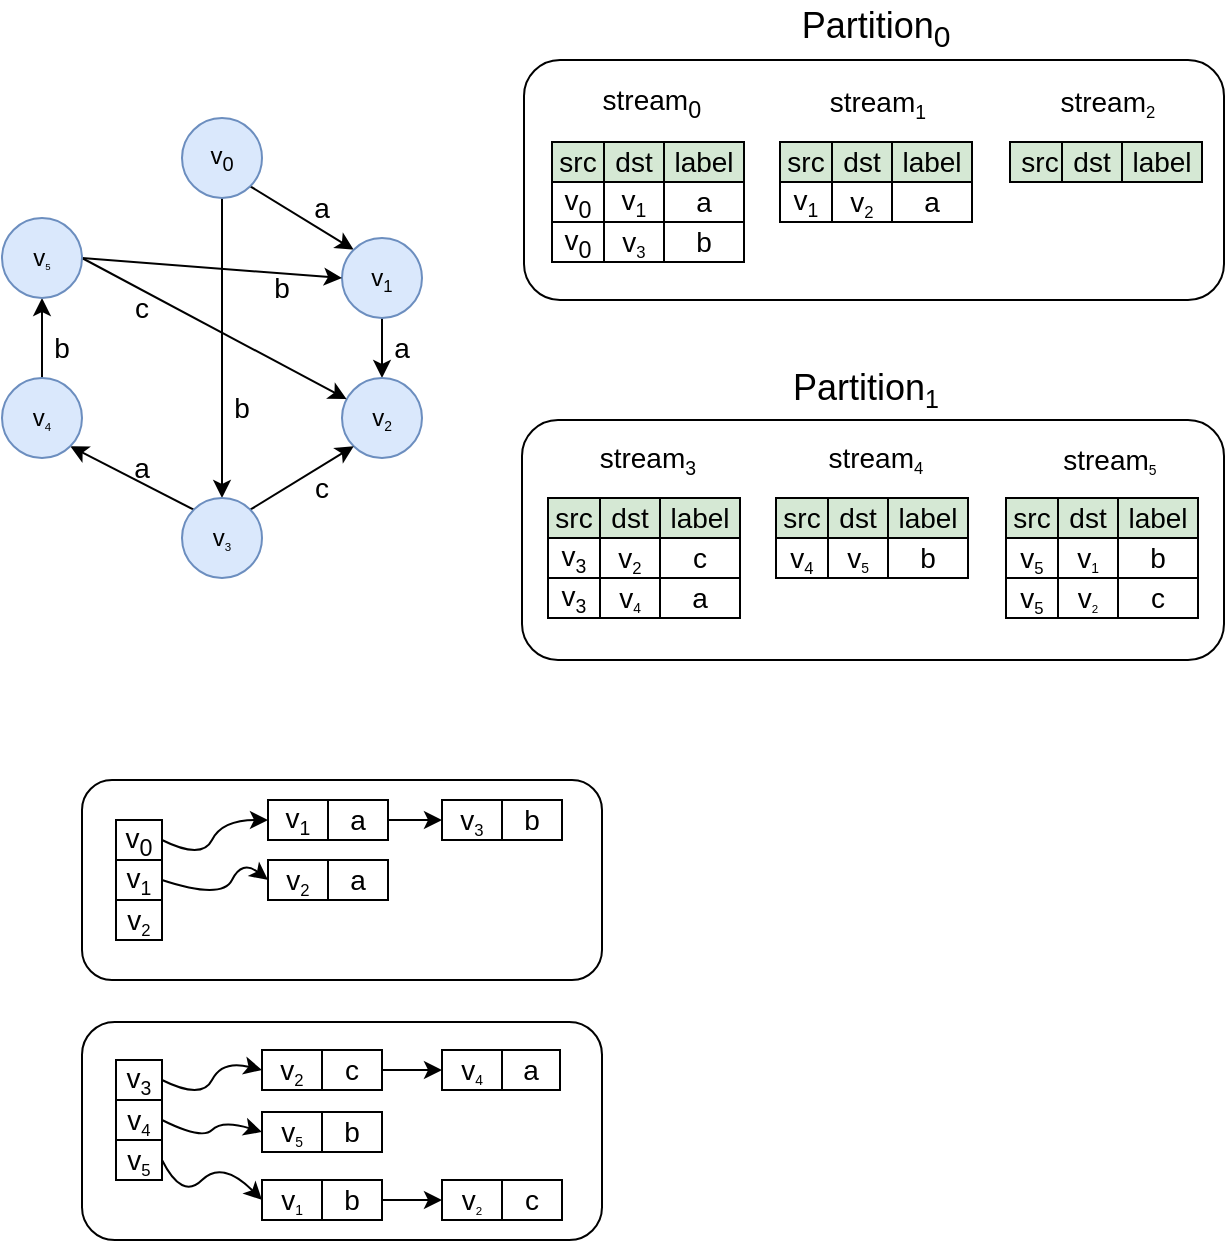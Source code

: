 <mxfile version="18.1.3" type="github">
  <diagram id="HJzAfzv13D2bc7kzG2u6" name="Page-1">
    <mxGraphModel dx="1865" dy="585" grid="1" gridSize="10" guides="1" tooltips="1" connect="1" arrows="1" fold="1" page="1" pageScale="1" pageWidth="827" pageHeight="1169" math="0" shadow="0">
      <root>
        <mxCell id="0" />
        <mxCell id="1" parent="0" />
        <mxCell id="3z_xUzvi2a_4fJgc66t--7" style="rounded=0;orthogonalLoop=1;jettySize=auto;html=1;exitX=1;exitY=1;exitDx=0;exitDy=0;entryX=0;entryY=0;entryDx=0;entryDy=0;" parent="1" source="3z_xUzvi2a_4fJgc66t--1" target="3z_xUzvi2a_4fJgc66t--2" edge="1">
          <mxGeometry relative="1" as="geometry" />
        </mxCell>
        <mxCell id="3z_xUzvi2a_4fJgc66t--13" style="edgeStyle=none;rounded=0;orthogonalLoop=1;jettySize=auto;html=1;exitX=0.5;exitY=1;exitDx=0;exitDy=0;entryX=0.5;entryY=0;entryDx=0;entryDy=0;" parent="1" source="3z_xUzvi2a_4fJgc66t--1" target="3z_xUzvi2a_4fJgc66t--4" edge="1">
          <mxGeometry relative="1" as="geometry" />
        </mxCell>
        <mxCell id="3z_xUzvi2a_4fJgc66t--1" value="v&lt;sub&gt;0&lt;/sub&gt;" style="ellipse;whiteSpace=wrap;html=1;fillColor=#dae8fc;strokeColor=#6c8ebf;" parent="1" vertex="1">
          <mxGeometry x="-650" y="119" width="40" height="40" as="geometry" />
        </mxCell>
        <mxCell id="3z_xUzvi2a_4fJgc66t--8" style="edgeStyle=none;rounded=0;orthogonalLoop=1;jettySize=auto;html=1;exitX=0.5;exitY=1;exitDx=0;exitDy=0;entryX=0.5;entryY=0;entryDx=0;entryDy=0;" parent="1" source="3z_xUzvi2a_4fJgc66t--2" target="3z_xUzvi2a_4fJgc66t--3" edge="1">
          <mxGeometry relative="1" as="geometry" />
        </mxCell>
        <mxCell id="3z_xUzvi2a_4fJgc66t--2" value="v&lt;span style=&quot;font-size: 10px;&quot;&gt;&lt;sub&gt;1&lt;/sub&gt;&lt;/span&gt;" style="ellipse;whiteSpace=wrap;html=1;fillColor=#dae8fc;strokeColor=#6c8ebf;" parent="1" vertex="1">
          <mxGeometry x="-570" y="179" width="40" height="40" as="geometry" />
        </mxCell>
        <mxCell id="3z_xUzvi2a_4fJgc66t--3" value="v&lt;span style=&quot;font-size: 8.333px;&quot;&gt;&lt;sub&gt;2&lt;/sub&gt;&lt;/span&gt;" style="ellipse;whiteSpace=wrap;html=1;fillColor=#dae8fc;strokeColor=#6c8ebf;" parent="1" vertex="1">
          <mxGeometry x="-570" y="249" width="40" height="40" as="geometry" />
        </mxCell>
        <mxCell id="3z_xUzvi2a_4fJgc66t--9" style="edgeStyle=none;rounded=0;orthogonalLoop=1;jettySize=auto;html=1;exitX=1;exitY=0;exitDx=0;exitDy=0;entryX=0;entryY=1;entryDx=0;entryDy=0;" parent="1" source="3z_xUzvi2a_4fJgc66t--4" target="3z_xUzvi2a_4fJgc66t--3" edge="1">
          <mxGeometry relative="1" as="geometry" />
        </mxCell>
        <mxCell id="3z_xUzvi2a_4fJgc66t--10" style="edgeStyle=none;rounded=0;orthogonalLoop=1;jettySize=auto;html=1;exitX=0;exitY=0;exitDx=0;exitDy=0;entryX=1;entryY=1;entryDx=0;entryDy=0;" parent="1" source="3z_xUzvi2a_4fJgc66t--4" target="3z_xUzvi2a_4fJgc66t--5" edge="1">
          <mxGeometry relative="1" as="geometry" />
        </mxCell>
        <mxCell id="3z_xUzvi2a_4fJgc66t--4" value="v&lt;span style=&quot;font-size: 6.944px;&quot;&gt;&lt;sub&gt;3&lt;/sub&gt;&lt;/span&gt;" style="ellipse;whiteSpace=wrap;html=1;fillColor=#dae8fc;strokeColor=#6c8ebf;" parent="1" vertex="1">
          <mxGeometry x="-650" y="309" width="40" height="40" as="geometry" />
        </mxCell>
        <mxCell id="3z_xUzvi2a_4fJgc66t--11" style="edgeStyle=none;rounded=0;orthogonalLoop=1;jettySize=auto;html=1;exitX=0.5;exitY=0;exitDx=0;exitDy=0;entryX=0.5;entryY=1;entryDx=0;entryDy=0;" parent="1" source="3z_xUzvi2a_4fJgc66t--5" target="3z_xUzvi2a_4fJgc66t--6" edge="1">
          <mxGeometry relative="1" as="geometry" />
        </mxCell>
        <mxCell id="3z_xUzvi2a_4fJgc66t--5" value="v&lt;span style=&quot;font-size: 6.944px;&quot;&gt;&lt;sub&gt;4&lt;/sub&gt;&lt;/span&gt;" style="ellipse;whiteSpace=wrap;html=1;fillColor=#dae8fc;strokeColor=#6c8ebf;" parent="1" vertex="1">
          <mxGeometry x="-740" y="249" width="40" height="40" as="geometry" />
        </mxCell>
        <mxCell id="3z_xUzvi2a_4fJgc66t--12" style="edgeStyle=none;rounded=0;orthogonalLoop=1;jettySize=auto;html=1;exitX=1;exitY=0.5;exitDx=0;exitDy=0;" parent="1" source="3z_xUzvi2a_4fJgc66t--6" target="3z_xUzvi2a_4fJgc66t--3" edge="1">
          <mxGeometry relative="1" as="geometry" />
        </mxCell>
        <mxCell id="3z_xUzvi2a_4fJgc66t--14" style="edgeStyle=none;rounded=0;orthogonalLoop=1;jettySize=auto;html=1;exitX=1;exitY=0.5;exitDx=0;exitDy=0;entryX=0;entryY=0.5;entryDx=0;entryDy=0;" parent="1" source="3z_xUzvi2a_4fJgc66t--6" target="3z_xUzvi2a_4fJgc66t--2" edge="1">
          <mxGeometry relative="1" as="geometry" />
        </mxCell>
        <mxCell id="3z_xUzvi2a_4fJgc66t--6" value="v&lt;span style=&quot;font-size: 5.787px;&quot;&gt;&lt;sub&gt;5&lt;/sub&gt;&lt;/span&gt;" style="ellipse;whiteSpace=wrap;html=1;fillColor=#dae8fc;strokeColor=#6c8ebf;" parent="1" vertex="1">
          <mxGeometry x="-740" y="169" width="40" height="40" as="geometry" />
        </mxCell>
        <mxCell id="3z_xUzvi2a_4fJgc66t--15" value="" style="rounded=1;whiteSpace=wrap;html=1;" parent="1" vertex="1">
          <mxGeometry x="-479" y="90" width="350" height="120" as="geometry" />
        </mxCell>
        <mxCell id="3z_xUzvi2a_4fJgc66t--16" value="" style="rounded=1;whiteSpace=wrap;html=1;" parent="1" vertex="1">
          <mxGeometry x="-480" y="270" width="351" height="120" as="geometry" />
        </mxCell>
        <mxCell id="3z_xUzvi2a_4fJgc66t--17" value="&lt;font style=&quot;font-size: 18px;&quot;&gt;Partition&lt;sub&gt;0&lt;/sub&gt;&lt;/font&gt;" style="text;html=1;strokeColor=none;fillColor=none;align=center;verticalAlign=middle;whiteSpace=wrap;rounded=0;" parent="1" vertex="1">
          <mxGeometry x="-333" y="60" width="60" height="30" as="geometry" />
        </mxCell>
        <mxCell id="3z_xUzvi2a_4fJgc66t--21" value="&lt;font style=&quot;font-size: 14px;&quot;&gt;&amp;nbsp;stream&lt;sub style=&quot;&quot;&gt;0&lt;/sub&gt;&lt;/font&gt;" style="text;html=1;strokeColor=none;fillColor=none;align=center;verticalAlign=middle;whiteSpace=wrap;rounded=0;fontSize=18;" parent="1" vertex="1">
          <mxGeometry x="-447" y="100" width="60" height="20" as="geometry" />
        </mxCell>
        <mxCell id="3z_xUzvi2a_4fJgc66t--24" value="a" style="text;html=1;strokeColor=none;fillColor=none;align=center;verticalAlign=middle;whiteSpace=wrap;rounded=0;fontSize=14;" parent="1" vertex="1">
          <mxGeometry x="-610" y="149" width="60" height="30" as="geometry" />
        </mxCell>
        <mxCell id="3z_xUzvi2a_4fJgc66t--25" value="a" style="text;html=1;strokeColor=none;fillColor=none;align=center;verticalAlign=middle;whiteSpace=wrap;rounded=0;fontSize=14;" parent="1" vertex="1">
          <mxGeometry x="-570" y="219" width="60" height="30" as="geometry" />
        </mxCell>
        <mxCell id="3z_xUzvi2a_4fJgc66t--26" value="a" style="text;html=1;strokeColor=none;fillColor=none;align=center;verticalAlign=middle;whiteSpace=wrap;rounded=0;fontSize=14;" parent="1" vertex="1">
          <mxGeometry x="-700" y="279" width="60" height="30" as="geometry" />
        </mxCell>
        <mxCell id="3z_xUzvi2a_4fJgc66t--27" value="b" style="text;html=1;strokeColor=none;fillColor=none;align=center;verticalAlign=middle;whiteSpace=wrap;rounded=0;fontSize=14;" parent="1" vertex="1">
          <mxGeometry x="-650" y="249" width="60" height="30" as="geometry" />
        </mxCell>
        <mxCell id="3z_xUzvi2a_4fJgc66t--28" value="b" style="text;html=1;strokeColor=none;fillColor=none;align=center;verticalAlign=middle;whiteSpace=wrap;rounded=0;fontSize=14;" parent="1" vertex="1">
          <mxGeometry x="-740" y="219" width="60" height="30" as="geometry" />
        </mxCell>
        <mxCell id="3z_xUzvi2a_4fJgc66t--29" value="b" style="text;html=1;strokeColor=none;fillColor=none;align=center;verticalAlign=middle;whiteSpace=wrap;rounded=0;fontSize=14;" parent="1" vertex="1">
          <mxGeometry x="-630" y="189" width="60" height="30" as="geometry" />
        </mxCell>
        <mxCell id="3z_xUzvi2a_4fJgc66t--30" value="c" style="text;html=1;strokeColor=none;fillColor=none;align=center;verticalAlign=middle;whiteSpace=wrap;rounded=0;fontSize=14;" parent="1" vertex="1">
          <mxGeometry x="-610" y="289" width="60" height="30" as="geometry" />
        </mxCell>
        <mxCell id="3z_xUzvi2a_4fJgc66t--32" value="c" style="text;html=1;strokeColor=none;fillColor=none;align=center;verticalAlign=middle;whiteSpace=wrap;rounded=0;fontSize=14;" parent="1" vertex="1">
          <mxGeometry x="-700" y="199" width="60" height="30" as="geometry" />
        </mxCell>
        <mxCell id="3z_xUzvi2a_4fJgc66t--42" value="" style="group" parent="1" vertex="1" connectable="0">
          <mxGeometry x="-465" y="131" width="96" height="60" as="geometry" />
        </mxCell>
        <mxCell id="3z_xUzvi2a_4fJgc66t--22" value="v&lt;sub&gt;0&lt;/sub&gt;" style="rounded=0;whiteSpace=wrap;html=1;fontSize=14;" parent="3z_xUzvi2a_4fJgc66t--42" vertex="1">
          <mxGeometry y="20" width="26" height="20" as="geometry" />
        </mxCell>
        <mxCell id="3z_xUzvi2a_4fJgc66t--23" value="v&lt;span style=&quot;font-size: 11.667px;&quot;&gt;&lt;sub&gt;1&lt;/sub&gt;&lt;/span&gt;" style="rounded=0;whiteSpace=wrap;html=1;fontSize=14;" parent="3z_xUzvi2a_4fJgc66t--42" vertex="1">
          <mxGeometry x="26" y="20" width="30" height="20" as="geometry" />
        </mxCell>
        <mxCell id="3z_xUzvi2a_4fJgc66t--33" value="a" style="rounded=0;whiteSpace=wrap;html=1;fontSize=14;" parent="3z_xUzvi2a_4fJgc66t--42" vertex="1">
          <mxGeometry x="56" y="20" width="40" height="20" as="geometry" />
        </mxCell>
        <mxCell id="3z_xUzvi2a_4fJgc66t--34" value="v&lt;sub&gt;0&lt;/sub&gt;" style="rounded=0;whiteSpace=wrap;html=1;fontSize=14;" parent="3z_xUzvi2a_4fJgc66t--42" vertex="1">
          <mxGeometry y="40" width="26" height="20" as="geometry" />
        </mxCell>
        <mxCell id="3z_xUzvi2a_4fJgc66t--35" value="v&lt;font size=&quot;1&quot;&gt;&lt;sub&gt;3&lt;/sub&gt;&lt;/font&gt;" style="rounded=0;whiteSpace=wrap;html=1;fontSize=14;" parent="3z_xUzvi2a_4fJgc66t--42" vertex="1">
          <mxGeometry x="26" y="40" width="30" height="20" as="geometry" />
        </mxCell>
        <mxCell id="3z_xUzvi2a_4fJgc66t--36" value="b" style="rounded=0;whiteSpace=wrap;html=1;fontSize=14;" parent="3z_xUzvi2a_4fJgc66t--42" vertex="1">
          <mxGeometry x="56" y="40" width="40" height="20" as="geometry" />
        </mxCell>
        <mxCell id="3z_xUzvi2a_4fJgc66t--38" value="src" style="rounded=0;whiteSpace=wrap;html=1;fontSize=14;fillColor=#d5e8d4;strokeColor=#000000;gradientColor=none;" parent="3z_xUzvi2a_4fJgc66t--42" vertex="1">
          <mxGeometry width="26" height="20" as="geometry" />
        </mxCell>
        <mxCell id="3z_xUzvi2a_4fJgc66t--39" value="dst" style="rounded=0;whiteSpace=wrap;html=1;fontSize=14;fillColor=#d5e8d4;strokeColor=#000000;" parent="3z_xUzvi2a_4fJgc66t--42" vertex="1">
          <mxGeometry x="26" width="30" height="20" as="geometry" />
        </mxCell>
        <mxCell id="3z_xUzvi2a_4fJgc66t--40" value="label" style="rounded=0;whiteSpace=wrap;html=1;fontSize=14;fillColor=#d5e8d4;strokeColor=#000000;gradientColor=none;" parent="3z_xUzvi2a_4fJgc66t--42" vertex="1">
          <mxGeometry x="56" width="40" height="20" as="geometry" />
        </mxCell>
        <mxCell id="3z_xUzvi2a_4fJgc66t--45" value="&lt;font style=&quot;font-size: 14px;&quot;&gt;&amp;nbsp;stream&lt;/font&gt;&lt;font style=&quot;font-size: 11.667px;&quot;&gt;&lt;sub&gt;1&lt;/sub&gt;&lt;/font&gt;" style="text;html=1;strokeColor=none;fillColor=none;align=center;verticalAlign=middle;whiteSpace=wrap;rounded=0;fontSize=18;" parent="1" vertex="1">
          <mxGeometry x="-334" y="100" width="60" height="20" as="geometry" />
        </mxCell>
        <mxCell id="3z_xUzvi2a_4fJgc66t--57" value="" style="group" parent="1" vertex="1" connectable="0">
          <mxGeometry x="-351" y="131" width="96" height="60" as="geometry" />
        </mxCell>
        <mxCell id="3z_xUzvi2a_4fJgc66t--58" value="v&lt;span style=&quot;font-size: 11.667px;&quot;&gt;&lt;sub&gt;1&lt;/sub&gt;&lt;/span&gt;" style="rounded=0;whiteSpace=wrap;html=1;fontSize=14;" parent="3z_xUzvi2a_4fJgc66t--57" vertex="1">
          <mxGeometry y="20" width="26" height="20" as="geometry" />
        </mxCell>
        <mxCell id="3z_xUzvi2a_4fJgc66t--59" value="v&lt;font size=&quot;1&quot;&gt;&lt;sub&gt;2&lt;/sub&gt;&lt;/font&gt;" style="rounded=0;whiteSpace=wrap;html=1;fontSize=14;" parent="3z_xUzvi2a_4fJgc66t--57" vertex="1">
          <mxGeometry x="26" y="20" width="30" height="20" as="geometry" />
        </mxCell>
        <mxCell id="3z_xUzvi2a_4fJgc66t--60" value="a" style="rounded=0;whiteSpace=wrap;html=1;fontSize=14;" parent="3z_xUzvi2a_4fJgc66t--57" vertex="1">
          <mxGeometry x="56" y="20" width="40" height="20" as="geometry" />
        </mxCell>
        <mxCell id="3z_xUzvi2a_4fJgc66t--64" value="src" style="rounded=0;whiteSpace=wrap;html=1;fontSize=14;fillColor=#d5e8d4;strokeColor=#000000;gradientColor=none;" parent="3z_xUzvi2a_4fJgc66t--57" vertex="1">
          <mxGeometry width="26" height="20" as="geometry" />
        </mxCell>
        <mxCell id="3z_xUzvi2a_4fJgc66t--65" value="dst" style="rounded=0;whiteSpace=wrap;html=1;fontSize=14;fillColor=#d5e8d4;strokeColor=#000000;" parent="3z_xUzvi2a_4fJgc66t--57" vertex="1">
          <mxGeometry x="26" width="30" height="20" as="geometry" />
        </mxCell>
        <mxCell id="3z_xUzvi2a_4fJgc66t--66" value="label" style="rounded=0;whiteSpace=wrap;html=1;fontSize=14;fillColor=#d5e8d4;strokeColor=#000000;gradientColor=none;" parent="3z_xUzvi2a_4fJgc66t--57" vertex="1">
          <mxGeometry x="56" width="40" height="20" as="geometry" />
        </mxCell>
        <mxCell id="3z_xUzvi2a_4fJgc66t--67" value="&lt;font style=&quot;font-size: 14px;&quot;&gt;&amp;nbsp;stream&lt;/font&gt;&lt;font size=&quot;1&quot; style=&quot;&quot;&gt;&lt;sub&gt;2&lt;/sub&gt;&lt;/font&gt;" style="text;html=1;strokeColor=none;fillColor=none;align=center;verticalAlign=middle;whiteSpace=wrap;rounded=0;fontSize=18;" parent="1" vertex="1">
          <mxGeometry x="-219" y="100" width="60" height="20" as="geometry" />
        </mxCell>
        <mxCell id="3z_xUzvi2a_4fJgc66t--68" value="" style="group" parent="1" vertex="1" connectable="0">
          <mxGeometry x="-236" y="131" width="96" height="60" as="geometry" />
        </mxCell>
        <mxCell id="3z_xUzvi2a_4fJgc66t--72" value="src" style="rounded=0;whiteSpace=wrap;html=1;fontSize=14;fillColor=#d5e8d4;strokeColor=#000000;gradientColor=none;" parent="3z_xUzvi2a_4fJgc66t--68" vertex="1">
          <mxGeometry width="30" height="20" as="geometry" />
        </mxCell>
        <mxCell id="3z_xUzvi2a_4fJgc66t--73" value="dst" style="rounded=0;whiteSpace=wrap;html=1;fontSize=14;fillColor=#d5e8d4;strokeColor=#000000;" parent="3z_xUzvi2a_4fJgc66t--68" vertex="1">
          <mxGeometry x="26" width="30" height="20" as="geometry" />
        </mxCell>
        <mxCell id="3z_xUzvi2a_4fJgc66t--74" value="label" style="rounded=0;whiteSpace=wrap;html=1;fontSize=14;fillColor=#d5e8d4;strokeColor=#000000;gradientColor=none;" parent="3z_xUzvi2a_4fJgc66t--68" vertex="1">
          <mxGeometry x="56" width="40" height="20" as="geometry" />
        </mxCell>
        <mxCell id="3z_xUzvi2a_4fJgc66t--75" value="&lt;font style=&quot;font-size: 18px;&quot;&gt;Partition&lt;/font&gt;&lt;font style=&quot;font-size: 15px;&quot;&gt;&lt;sub&gt;1&lt;/sub&gt;&lt;/font&gt;" style="text;html=1;strokeColor=none;fillColor=none;align=center;verticalAlign=middle;whiteSpace=wrap;rounded=0;" parent="1" vertex="1">
          <mxGeometry x="-338" y="240" width="60" height="30" as="geometry" />
        </mxCell>
        <mxCell id="3z_xUzvi2a_4fJgc66t--76" value="&lt;font style=&quot;font-size: 14px;&quot;&gt;&amp;nbsp;stream&lt;/font&gt;&lt;font style=&quot;font-size: 11.667px;&quot;&gt;&lt;sub&gt;3&lt;/sub&gt;&lt;/font&gt;" style="text;html=1;strokeColor=none;fillColor=none;align=center;verticalAlign=middle;whiteSpace=wrap;rounded=0;fontSize=18;" parent="1" vertex="1">
          <mxGeometry x="-449" y="278" width="60" height="20" as="geometry" />
        </mxCell>
        <mxCell id="3z_xUzvi2a_4fJgc66t--77" value="" style="group" parent="1" vertex="1" connectable="0">
          <mxGeometry x="-467" y="309" width="96" height="60" as="geometry" />
        </mxCell>
        <mxCell id="3z_xUzvi2a_4fJgc66t--78" value="v&lt;span style=&quot;font-size: 11.667px;&quot;&gt;&lt;sub&gt;3&lt;/sub&gt;&lt;/span&gt;" style="rounded=0;whiteSpace=wrap;html=1;fontSize=14;" parent="3z_xUzvi2a_4fJgc66t--77" vertex="1">
          <mxGeometry y="20" width="26" height="20" as="geometry" />
        </mxCell>
        <mxCell id="3z_xUzvi2a_4fJgc66t--79" value="v&lt;font size=&quot;1&quot;&gt;&lt;sub&gt;2&lt;/sub&gt;&lt;/font&gt;" style="rounded=0;whiteSpace=wrap;html=1;fontSize=14;" parent="3z_xUzvi2a_4fJgc66t--77" vertex="1">
          <mxGeometry x="26" y="20" width="30" height="20" as="geometry" />
        </mxCell>
        <mxCell id="3z_xUzvi2a_4fJgc66t--80" value="c" style="rounded=0;whiteSpace=wrap;html=1;fontSize=14;" parent="3z_xUzvi2a_4fJgc66t--77" vertex="1">
          <mxGeometry x="56" y="20" width="40" height="20" as="geometry" />
        </mxCell>
        <mxCell id="3z_xUzvi2a_4fJgc66t--81" value="v&lt;span style=&quot;font-size: 11.667px;&quot;&gt;&lt;sub&gt;3&lt;/sub&gt;&lt;/span&gt;" style="rounded=0;whiteSpace=wrap;html=1;fontSize=14;" parent="3z_xUzvi2a_4fJgc66t--77" vertex="1">
          <mxGeometry y="40" width="26" height="20" as="geometry" />
        </mxCell>
        <mxCell id="3z_xUzvi2a_4fJgc66t--82" value="v&lt;span style=&quot;font-size: 8.333px;&quot;&gt;&lt;sub&gt;4&lt;/sub&gt;&lt;/span&gt;" style="rounded=0;whiteSpace=wrap;html=1;fontSize=14;" parent="3z_xUzvi2a_4fJgc66t--77" vertex="1">
          <mxGeometry x="26" y="40" width="30" height="20" as="geometry" />
        </mxCell>
        <mxCell id="3z_xUzvi2a_4fJgc66t--83" value="a" style="rounded=0;whiteSpace=wrap;html=1;fontSize=14;" parent="3z_xUzvi2a_4fJgc66t--77" vertex="1">
          <mxGeometry x="56" y="40" width="40" height="20" as="geometry" />
        </mxCell>
        <mxCell id="3z_xUzvi2a_4fJgc66t--84" value="src" style="rounded=0;whiteSpace=wrap;html=1;fontSize=14;fillColor=#d5e8d4;strokeColor=#000000;gradientColor=none;" parent="3z_xUzvi2a_4fJgc66t--77" vertex="1">
          <mxGeometry width="26" height="20" as="geometry" />
        </mxCell>
        <mxCell id="3z_xUzvi2a_4fJgc66t--85" value="dst" style="rounded=0;whiteSpace=wrap;html=1;fontSize=14;fillColor=#d5e8d4;strokeColor=#000000;" parent="3z_xUzvi2a_4fJgc66t--77" vertex="1">
          <mxGeometry x="26" width="30" height="20" as="geometry" />
        </mxCell>
        <mxCell id="3z_xUzvi2a_4fJgc66t--86" value="label" style="rounded=0;whiteSpace=wrap;html=1;fontSize=14;fillColor=#d5e8d4;strokeColor=#000000;gradientColor=none;" parent="3z_xUzvi2a_4fJgc66t--77" vertex="1">
          <mxGeometry x="56" width="40" height="20" as="geometry" />
        </mxCell>
        <mxCell id="3z_xUzvi2a_4fJgc66t--87" value="&lt;font style=&quot;font-size: 14px;&quot;&gt;&amp;nbsp;stream&lt;/font&gt;&lt;font size=&quot;1&quot; style=&quot;&quot;&gt;&lt;sub&gt;4&lt;/sub&gt;&lt;/font&gt;" style="text;html=1;strokeColor=none;fillColor=none;align=center;verticalAlign=middle;whiteSpace=wrap;rounded=0;fontSize=18;" parent="1" vertex="1">
          <mxGeometry x="-335" y="278" width="60" height="20" as="geometry" />
        </mxCell>
        <mxCell id="3z_xUzvi2a_4fJgc66t--88" value="" style="group" parent="1" vertex="1" connectable="0">
          <mxGeometry x="-353" y="309" width="96" height="60" as="geometry" />
        </mxCell>
        <mxCell id="3z_xUzvi2a_4fJgc66t--89" value="v&lt;font size=&quot;1&quot;&gt;&lt;sub&gt;4&lt;/sub&gt;&lt;/font&gt;" style="rounded=0;whiteSpace=wrap;html=1;fontSize=14;" parent="3z_xUzvi2a_4fJgc66t--88" vertex="1">
          <mxGeometry y="20" width="26" height="20" as="geometry" />
        </mxCell>
        <mxCell id="3z_xUzvi2a_4fJgc66t--90" value="v&lt;span style=&quot;font-size: 8.333px;&quot;&gt;&lt;sub&gt;5&lt;/sub&gt;&lt;/span&gt;" style="rounded=0;whiteSpace=wrap;html=1;fontSize=14;" parent="3z_xUzvi2a_4fJgc66t--88" vertex="1">
          <mxGeometry x="26" y="20" width="30" height="20" as="geometry" />
        </mxCell>
        <mxCell id="3z_xUzvi2a_4fJgc66t--91" value="b" style="rounded=0;whiteSpace=wrap;html=1;fontSize=14;" parent="3z_xUzvi2a_4fJgc66t--88" vertex="1">
          <mxGeometry x="56" y="20" width="40" height="20" as="geometry" />
        </mxCell>
        <mxCell id="3z_xUzvi2a_4fJgc66t--95" value="src" style="rounded=0;whiteSpace=wrap;html=1;fontSize=14;fillColor=#d5e8d4;strokeColor=#000000;gradientColor=none;" parent="3z_xUzvi2a_4fJgc66t--88" vertex="1">
          <mxGeometry width="26" height="20" as="geometry" />
        </mxCell>
        <mxCell id="3z_xUzvi2a_4fJgc66t--96" value="dst" style="rounded=0;whiteSpace=wrap;html=1;fontSize=14;fillColor=#d5e8d4;strokeColor=#000000;" parent="3z_xUzvi2a_4fJgc66t--88" vertex="1">
          <mxGeometry x="26" width="30" height="20" as="geometry" />
        </mxCell>
        <mxCell id="3z_xUzvi2a_4fJgc66t--97" value="label" style="rounded=0;whiteSpace=wrap;html=1;fontSize=14;fillColor=#d5e8d4;strokeColor=#000000;gradientColor=none;" parent="3z_xUzvi2a_4fJgc66t--88" vertex="1">
          <mxGeometry x="56" width="40" height="20" as="geometry" />
        </mxCell>
        <mxCell id="3z_xUzvi2a_4fJgc66t--98" value="&lt;font style=&quot;font-size: 14px;&quot;&gt;&amp;nbsp;stream&lt;/font&gt;&lt;font style=&quot;font-size: 8.333px;&quot;&gt;&lt;sub&gt;5&lt;/sub&gt;&lt;/font&gt;" style="text;html=1;strokeColor=none;fillColor=none;align=center;verticalAlign=middle;whiteSpace=wrap;rounded=0;fontSize=18;" parent="1" vertex="1">
          <mxGeometry x="-218" y="279" width="60" height="20" as="geometry" />
        </mxCell>
        <mxCell id="3z_xUzvi2a_4fJgc66t--108" value="" style="group" parent="1" vertex="1" connectable="0">
          <mxGeometry x="-238" y="309" width="96" height="60" as="geometry" />
        </mxCell>
        <mxCell id="3z_xUzvi2a_4fJgc66t--109" value="v&lt;font size=&quot;1&quot;&gt;&lt;sub&gt;5&lt;/sub&gt;&lt;/font&gt;" style="rounded=0;whiteSpace=wrap;html=1;fontSize=14;" parent="3z_xUzvi2a_4fJgc66t--108" vertex="1">
          <mxGeometry y="20" width="26" height="20" as="geometry" />
        </mxCell>
        <mxCell id="3z_xUzvi2a_4fJgc66t--110" value="v&lt;span style=&quot;font-size: 8.333px;&quot;&gt;&lt;sub&gt;1&lt;/sub&gt;&lt;/span&gt;" style="rounded=0;whiteSpace=wrap;html=1;fontSize=14;" parent="3z_xUzvi2a_4fJgc66t--108" vertex="1">
          <mxGeometry x="26" y="20" width="30" height="20" as="geometry" />
        </mxCell>
        <mxCell id="3z_xUzvi2a_4fJgc66t--111" value="b" style="rounded=0;whiteSpace=wrap;html=1;fontSize=14;" parent="3z_xUzvi2a_4fJgc66t--108" vertex="1">
          <mxGeometry x="56" y="20" width="40" height="20" as="geometry" />
        </mxCell>
        <mxCell id="3z_xUzvi2a_4fJgc66t--112" value="v&lt;font size=&quot;1&quot;&gt;&lt;sub&gt;5&lt;/sub&gt;&lt;/font&gt;" style="rounded=0;whiteSpace=wrap;html=1;fontSize=14;" parent="3z_xUzvi2a_4fJgc66t--108" vertex="1">
          <mxGeometry y="40" width="26" height="20" as="geometry" />
        </mxCell>
        <mxCell id="3z_xUzvi2a_4fJgc66t--113" value="v&lt;span style=&quot;font-size: 6.944px;&quot;&gt;&lt;sub&gt;2&lt;/sub&gt;&lt;/span&gt;" style="rounded=0;whiteSpace=wrap;html=1;fontSize=14;" parent="3z_xUzvi2a_4fJgc66t--108" vertex="1">
          <mxGeometry x="26" y="40" width="30" height="20" as="geometry" />
        </mxCell>
        <mxCell id="3z_xUzvi2a_4fJgc66t--114" value="c" style="rounded=0;whiteSpace=wrap;html=1;fontSize=14;" parent="3z_xUzvi2a_4fJgc66t--108" vertex="1">
          <mxGeometry x="56" y="40" width="40" height="20" as="geometry" />
        </mxCell>
        <mxCell id="3z_xUzvi2a_4fJgc66t--115" value="src" style="rounded=0;whiteSpace=wrap;html=1;fontSize=14;fillColor=#d5e8d4;strokeColor=#000000;gradientColor=none;" parent="3z_xUzvi2a_4fJgc66t--108" vertex="1">
          <mxGeometry width="26" height="20" as="geometry" />
        </mxCell>
        <mxCell id="3z_xUzvi2a_4fJgc66t--116" value="dst" style="rounded=0;whiteSpace=wrap;html=1;fontSize=14;fillColor=#d5e8d4;strokeColor=#000000;" parent="3z_xUzvi2a_4fJgc66t--108" vertex="1">
          <mxGeometry x="26" width="30" height="20" as="geometry" />
        </mxCell>
        <mxCell id="3z_xUzvi2a_4fJgc66t--117" value="label" style="rounded=0;whiteSpace=wrap;html=1;fontSize=14;fillColor=#d5e8d4;strokeColor=#000000;gradientColor=none;" parent="3z_xUzvi2a_4fJgc66t--108" vertex="1">
          <mxGeometry x="56" width="40" height="20" as="geometry" />
        </mxCell>
        <mxCell id="Q6oNCKagINAzD0jbDkZP-29" value="" style="group" parent="1" vertex="1" connectable="0">
          <mxGeometry x="-700" y="450" width="260" height="100" as="geometry" />
        </mxCell>
        <mxCell id="Q6oNCKagINAzD0jbDkZP-2" value="" style="rounded=1;whiteSpace=wrap;html=1;" parent="Q6oNCKagINAzD0jbDkZP-29" vertex="1">
          <mxGeometry width="260" height="100" as="geometry" />
        </mxCell>
        <mxCell id="Q6oNCKagINAzD0jbDkZP-15" value="" style="group" parent="Q6oNCKagINAzD0jbDkZP-29" vertex="1" connectable="0">
          <mxGeometry x="17" y="20" width="23" height="40" as="geometry" />
        </mxCell>
        <mxCell id="Q6oNCKagINAzD0jbDkZP-13" value="v&lt;sub&gt;0&lt;/sub&gt;" style="rounded=0;whiteSpace=wrap;html=1;fontSize=14;" parent="Q6oNCKagINAzD0jbDkZP-15" vertex="1">
          <mxGeometry width="23" height="20" as="geometry" />
        </mxCell>
        <mxCell id="Q6oNCKagINAzD0jbDkZP-14" value="v&lt;span style=&quot;font-size: 11.667px;&quot;&gt;&lt;sub&gt;1&lt;/sub&gt;&lt;/span&gt;" style="rounded=0;whiteSpace=wrap;html=1;fontSize=14;" parent="Q6oNCKagINAzD0jbDkZP-15" vertex="1">
          <mxGeometry y="20" width="23" height="20" as="geometry" />
        </mxCell>
        <mxCell id="Q6oNCKagINAzD0jbDkZP-16" value="" style="curved=1;endArrow=classic;html=1;rounded=0;exitX=1;exitY=0.5;exitDx=0;exitDy=0;entryX=0;entryY=0.5;entryDx=0;entryDy=0;" parent="Q6oNCKagINAzD0jbDkZP-29" source="Q6oNCKagINAzD0jbDkZP-13" target="Q6oNCKagINAzD0jbDkZP-18" edge="1">
          <mxGeometry width="50" height="50" relative="1" as="geometry">
            <mxPoint x="270" y="-20" as="sourcePoint" />
            <mxPoint x="100" y="20" as="targetPoint" />
            <Array as="points">
              <mxPoint x="60" y="40" />
              <mxPoint x="70" y="20" />
            </Array>
          </mxGeometry>
        </mxCell>
        <mxCell id="Q6oNCKagINAzD0jbDkZP-18" value="v&lt;span style=&quot;font-size: 11.667px;&quot;&gt;&lt;sub&gt;1&lt;/sub&gt;&lt;/span&gt;" style="rounded=0;whiteSpace=wrap;html=1;fontSize=14;" parent="Q6oNCKagINAzD0jbDkZP-29" vertex="1">
          <mxGeometry x="93" y="10" width="30" height="20" as="geometry" />
        </mxCell>
        <mxCell id="Q6oNCKagINAzD0jbDkZP-19" value="a" style="rounded=0;whiteSpace=wrap;html=1;fontSize=14;" parent="Q6oNCKagINAzD0jbDkZP-29" vertex="1">
          <mxGeometry x="123" y="10" width="30" height="20" as="geometry" />
        </mxCell>
        <mxCell id="Q6oNCKagINAzD0jbDkZP-20" value="" style="curved=1;endArrow=classic;html=1;rounded=0;exitX=1;exitY=0.5;exitDx=0;exitDy=0;entryX=0;entryY=0.5;entryDx=0;entryDy=0;" parent="Q6oNCKagINAzD0jbDkZP-29" source="Q6oNCKagINAzD0jbDkZP-14" target="Q6oNCKagINAzD0jbDkZP-21" edge="1">
          <mxGeometry width="50" height="50" relative="1" as="geometry">
            <mxPoint x="50" y="40" as="sourcePoint" />
            <mxPoint x="100" y="50" as="targetPoint" />
            <Array as="points">
              <mxPoint x="70" y="60" />
              <mxPoint x="80" y="40" />
            </Array>
          </mxGeometry>
        </mxCell>
        <mxCell id="Q6oNCKagINAzD0jbDkZP-21" value="v&lt;font size=&quot;1&quot;&gt;&lt;sub&gt;2&lt;/sub&gt;&lt;/font&gt;" style="rounded=0;whiteSpace=wrap;html=1;fontSize=14;" parent="Q6oNCKagINAzD0jbDkZP-29" vertex="1">
          <mxGeometry x="93" y="40" width="30" height="20" as="geometry" />
        </mxCell>
        <mxCell id="Q6oNCKagINAzD0jbDkZP-22" value="a" style="rounded=0;whiteSpace=wrap;html=1;fontSize=14;" parent="Q6oNCKagINAzD0jbDkZP-29" vertex="1">
          <mxGeometry x="123" y="40" width="30" height="20" as="geometry" />
        </mxCell>
        <mxCell id="Q6oNCKagINAzD0jbDkZP-23" value="" style="endArrow=classic;html=1;rounded=0;exitX=1;exitY=0.5;exitDx=0;exitDy=0;" parent="Q6oNCKagINAzD0jbDkZP-29" source="Q6oNCKagINAzD0jbDkZP-19" edge="1">
          <mxGeometry width="50" height="50" relative="1" as="geometry">
            <mxPoint x="200" y="50" as="sourcePoint" />
            <mxPoint x="180" y="20" as="targetPoint" />
          </mxGeometry>
        </mxCell>
        <mxCell id="Q6oNCKagINAzD0jbDkZP-24" value="v&lt;font size=&quot;1&quot;&gt;&lt;sub&gt;3&lt;/sub&gt;&lt;/font&gt;" style="rounded=0;whiteSpace=wrap;html=1;fontSize=14;" parent="Q6oNCKagINAzD0jbDkZP-29" vertex="1">
          <mxGeometry x="180" y="10" width="30" height="20" as="geometry" />
        </mxCell>
        <mxCell id="Q6oNCKagINAzD0jbDkZP-25" value="b" style="rounded=0;whiteSpace=wrap;html=1;fontSize=14;" parent="Q6oNCKagINAzD0jbDkZP-29" vertex="1">
          <mxGeometry x="210" y="10" width="30" height="20" as="geometry" />
        </mxCell>
        <mxCell id="Q6oNCKagINAzD0jbDkZP-26" value="v&lt;font size=&quot;1&quot;&gt;&lt;sub&gt;2&lt;/sub&gt;&lt;/font&gt;" style="rounded=0;whiteSpace=wrap;html=1;fontSize=14;" parent="Q6oNCKagINAzD0jbDkZP-29" vertex="1">
          <mxGeometry x="17" y="60" width="23" height="20" as="geometry" />
        </mxCell>
        <mxCell id="Q6oNCKagINAzD0jbDkZP-58" value="" style="group" parent="1" vertex="1" connectable="0">
          <mxGeometry x="-700" y="571" width="260" height="109" as="geometry" />
        </mxCell>
        <mxCell id="Q6oNCKagINAzD0jbDkZP-28" value="" style="rounded=1;whiteSpace=wrap;html=1;" parent="Q6oNCKagINAzD0jbDkZP-58" vertex="1">
          <mxGeometry width="260" height="109" as="geometry" />
        </mxCell>
        <mxCell id="Q6oNCKagINAzD0jbDkZP-32" value="" style="group" parent="Q6oNCKagINAzD0jbDkZP-58" vertex="1" connectable="0">
          <mxGeometry x="17" y="19" width="23" height="60" as="geometry" />
        </mxCell>
        <mxCell id="Q6oNCKagINAzD0jbDkZP-27" value="v&lt;span style=&quot;font-size: 11.667px;&quot;&gt;&lt;sub&gt;3&lt;/sub&gt;&lt;/span&gt;" style="rounded=0;whiteSpace=wrap;html=1;fontSize=14;" parent="Q6oNCKagINAzD0jbDkZP-32" vertex="1">
          <mxGeometry width="23" height="20" as="geometry" />
        </mxCell>
        <mxCell id="Q6oNCKagINAzD0jbDkZP-30" value="v&lt;font size=&quot;1&quot;&gt;&lt;sub&gt;4&lt;/sub&gt;&lt;/font&gt;" style="rounded=0;whiteSpace=wrap;html=1;fontSize=14;" parent="Q6oNCKagINAzD0jbDkZP-32" vertex="1">
          <mxGeometry y="20" width="23" height="20" as="geometry" />
        </mxCell>
        <mxCell id="Q6oNCKagINAzD0jbDkZP-31" value="v&lt;font size=&quot;1&quot;&gt;&lt;sub&gt;5&lt;/sub&gt;&lt;/font&gt;" style="rounded=0;whiteSpace=wrap;html=1;fontSize=14;" parent="Q6oNCKagINAzD0jbDkZP-32" vertex="1">
          <mxGeometry y="40" width="23" height="20" as="geometry" />
        </mxCell>
        <mxCell id="Q6oNCKagINAzD0jbDkZP-33" value="v&lt;font size=&quot;1&quot;&gt;&lt;sub&gt;2&lt;/sub&gt;&lt;/font&gt;" style="rounded=0;whiteSpace=wrap;html=1;fontSize=14;" parent="Q6oNCKagINAzD0jbDkZP-58" vertex="1">
          <mxGeometry x="90" y="14" width="30" height="20" as="geometry" />
        </mxCell>
        <mxCell id="Q6oNCKagINAzD0jbDkZP-34" value="c" style="rounded=0;whiteSpace=wrap;html=1;fontSize=14;" parent="Q6oNCKagINAzD0jbDkZP-58" vertex="1">
          <mxGeometry x="120" y="14" width="30" height="20" as="geometry" />
        </mxCell>
        <mxCell id="Q6oNCKagINAzD0jbDkZP-35" value="" style="curved=1;endArrow=classic;html=1;rounded=0;exitX=1;exitY=0.5;exitDx=0;exitDy=0;entryX=0;entryY=0.5;entryDx=0;entryDy=0;" parent="Q6oNCKagINAzD0jbDkZP-58" source="Q6oNCKagINAzD0jbDkZP-27" target="Q6oNCKagINAzD0jbDkZP-33" edge="1">
          <mxGeometry width="50" height="50" relative="1" as="geometry">
            <mxPoint x="50" y="-81" as="sourcePoint" />
            <mxPoint x="103" y="-91" as="targetPoint" />
            <Array as="points">
              <mxPoint x="60" y="39" />
              <mxPoint x="70" y="19" />
            </Array>
          </mxGeometry>
        </mxCell>
        <mxCell id="Q6oNCKagINAzD0jbDkZP-37" value="v&lt;span style=&quot;font-size: 8.333px;&quot;&gt;&lt;sub&gt;4&lt;/sub&gt;&lt;/span&gt;" style="rounded=0;whiteSpace=wrap;html=1;fontSize=14;" parent="Q6oNCKagINAzD0jbDkZP-58" vertex="1">
          <mxGeometry x="180" y="14" width="30" height="20" as="geometry" />
        </mxCell>
        <mxCell id="Q6oNCKagINAzD0jbDkZP-36" style="edgeStyle=orthogonalEdgeStyle;rounded=0;orthogonalLoop=1;jettySize=auto;html=1;entryX=0;entryY=0.5;entryDx=0;entryDy=0;" parent="Q6oNCKagINAzD0jbDkZP-58" source="Q6oNCKagINAzD0jbDkZP-34" target="Q6oNCKagINAzD0jbDkZP-37" edge="1">
          <mxGeometry relative="1" as="geometry">
            <mxPoint x="180" y="24" as="targetPoint" />
          </mxGeometry>
        </mxCell>
        <mxCell id="Q6oNCKagINAzD0jbDkZP-38" value="a" style="rounded=0;whiteSpace=wrap;html=1;fontSize=14;" parent="Q6oNCKagINAzD0jbDkZP-58" vertex="1">
          <mxGeometry x="210" y="14" width="29" height="20" as="geometry" />
        </mxCell>
        <mxCell id="Q6oNCKagINAzD0jbDkZP-39" value="v&lt;span style=&quot;font-size: 8.333px;&quot;&gt;&lt;sub&gt;5&lt;/sub&gt;&lt;/span&gt;" style="rounded=0;whiteSpace=wrap;html=1;fontSize=14;" parent="Q6oNCKagINAzD0jbDkZP-58" vertex="1">
          <mxGeometry x="90" y="45" width="30" height="20" as="geometry" />
        </mxCell>
        <mxCell id="Q6oNCKagINAzD0jbDkZP-40" value="" style="curved=1;endArrow=classic;html=1;rounded=0;exitX=1;exitY=0.5;exitDx=0;exitDy=0;entryX=0;entryY=0.5;entryDx=0;entryDy=0;" parent="Q6oNCKagINAzD0jbDkZP-58" source="Q6oNCKagINAzD0jbDkZP-30" target="Q6oNCKagINAzD0jbDkZP-39" edge="1">
          <mxGeometry width="50" height="50" relative="1" as="geometry">
            <mxPoint x="50" y="39" as="sourcePoint" />
            <mxPoint x="100" y="34" as="targetPoint" />
            <Array as="points">
              <mxPoint x="60" y="59" />
              <mxPoint x="70" y="49" />
            </Array>
          </mxGeometry>
        </mxCell>
        <mxCell id="Q6oNCKagINAzD0jbDkZP-41" value="b" style="rounded=0;whiteSpace=wrap;html=1;fontSize=14;" parent="Q6oNCKagINAzD0jbDkZP-58" vertex="1">
          <mxGeometry x="120" y="45" width="30" height="20" as="geometry" />
        </mxCell>
        <mxCell id="Q6oNCKagINAzD0jbDkZP-52" value="v&lt;span style=&quot;font-size: 8.333px;&quot;&gt;&lt;sub&gt;1&lt;/sub&gt;&lt;/span&gt;" style="rounded=0;whiteSpace=wrap;html=1;fontSize=14;" parent="Q6oNCKagINAzD0jbDkZP-58" vertex="1">
          <mxGeometry x="90" y="79" width="30" height="20" as="geometry" />
        </mxCell>
        <mxCell id="Q6oNCKagINAzD0jbDkZP-53" value="" style="curved=1;endArrow=classic;html=1;rounded=0;exitX=1;exitY=0.5;exitDx=0;exitDy=0;entryX=0;entryY=0.5;entryDx=0;entryDy=0;" parent="Q6oNCKagINAzD0jbDkZP-58" source="Q6oNCKagINAzD0jbDkZP-31" target="Q6oNCKagINAzD0jbDkZP-52" edge="1">
          <mxGeometry width="50" height="50" relative="1" as="geometry">
            <mxPoint x="50" y="39" as="sourcePoint" />
            <mxPoint x="100" y="34" as="targetPoint" />
            <Array as="points">
              <mxPoint x="50" y="89" />
              <mxPoint x="70" y="69" />
            </Array>
          </mxGeometry>
        </mxCell>
        <mxCell id="Q6oNCKagINAzD0jbDkZP-54" value="b" style="rounded=0;whiteSpace=wrap;html=1;fontSize=14;" parent="Q6oNCKagINAzD0jbDkZP-58" vertex="1">
          <mxGeometry x="120" y="79" width="30" height="20" as="geometry" />
        </mxCell>
        <mxCell id="Q6oNCKagINAzD0jbDkZP-56" value="v&lt;span style=&quot;font-size: 6.944px;&quot;&gt;&lt;sub&gt;2&lt;/sub&gt;&lt;/span&gt;" style="rounded=0;whiteSpace=wrap;html=1;fontSize=14;" parent="Q6oNCKagINAzD0jbDkZP-58" vertex="1">
          <mxGeometry x="180" y="79" width="30" height="20" as="geometry" />
        </mxCell>
        <mxCell id="Q6oNCKagINAzD0jbDkZP-55" style="edgeStyle=orthogonalEdgeStyle;rounded=0;orthogonalLoop=1;jettySize=auto;html=1;exitX=1;exitY=0.5;exitDx=0;exitDy=0;entryX=0;entryY=0.5;entryDx=0;entryDy=0;" parent="Q6oNCKagINAzD0jbDkZP-58" source="Q6oNCKagINAzD0jbDkZP-54" target="Q6oNCKagINAzD0jbDkZP-56" edge="1">
          <mxGeometry relative="1" as="geometry">
            <mxPoint x="180" y="89" as="targetPoint" />
          </mxGeometry>
        </mxCell>
        <mxCell id="Q6oNCKagINAzD0jbDkZP-57" value="c" style="rounded=0;whiteSpace=wrap;html=1;fontSize=14;" parent="Q6oNCKagINAzD0jbDkZP-58" vertex="1">
          <mxGeometry x="210" y="79" width="30" height="20" as="geometry" />
        </mxCell>
      </root>
    </mxGraphModel>
  </diagram>
</mxfile>
